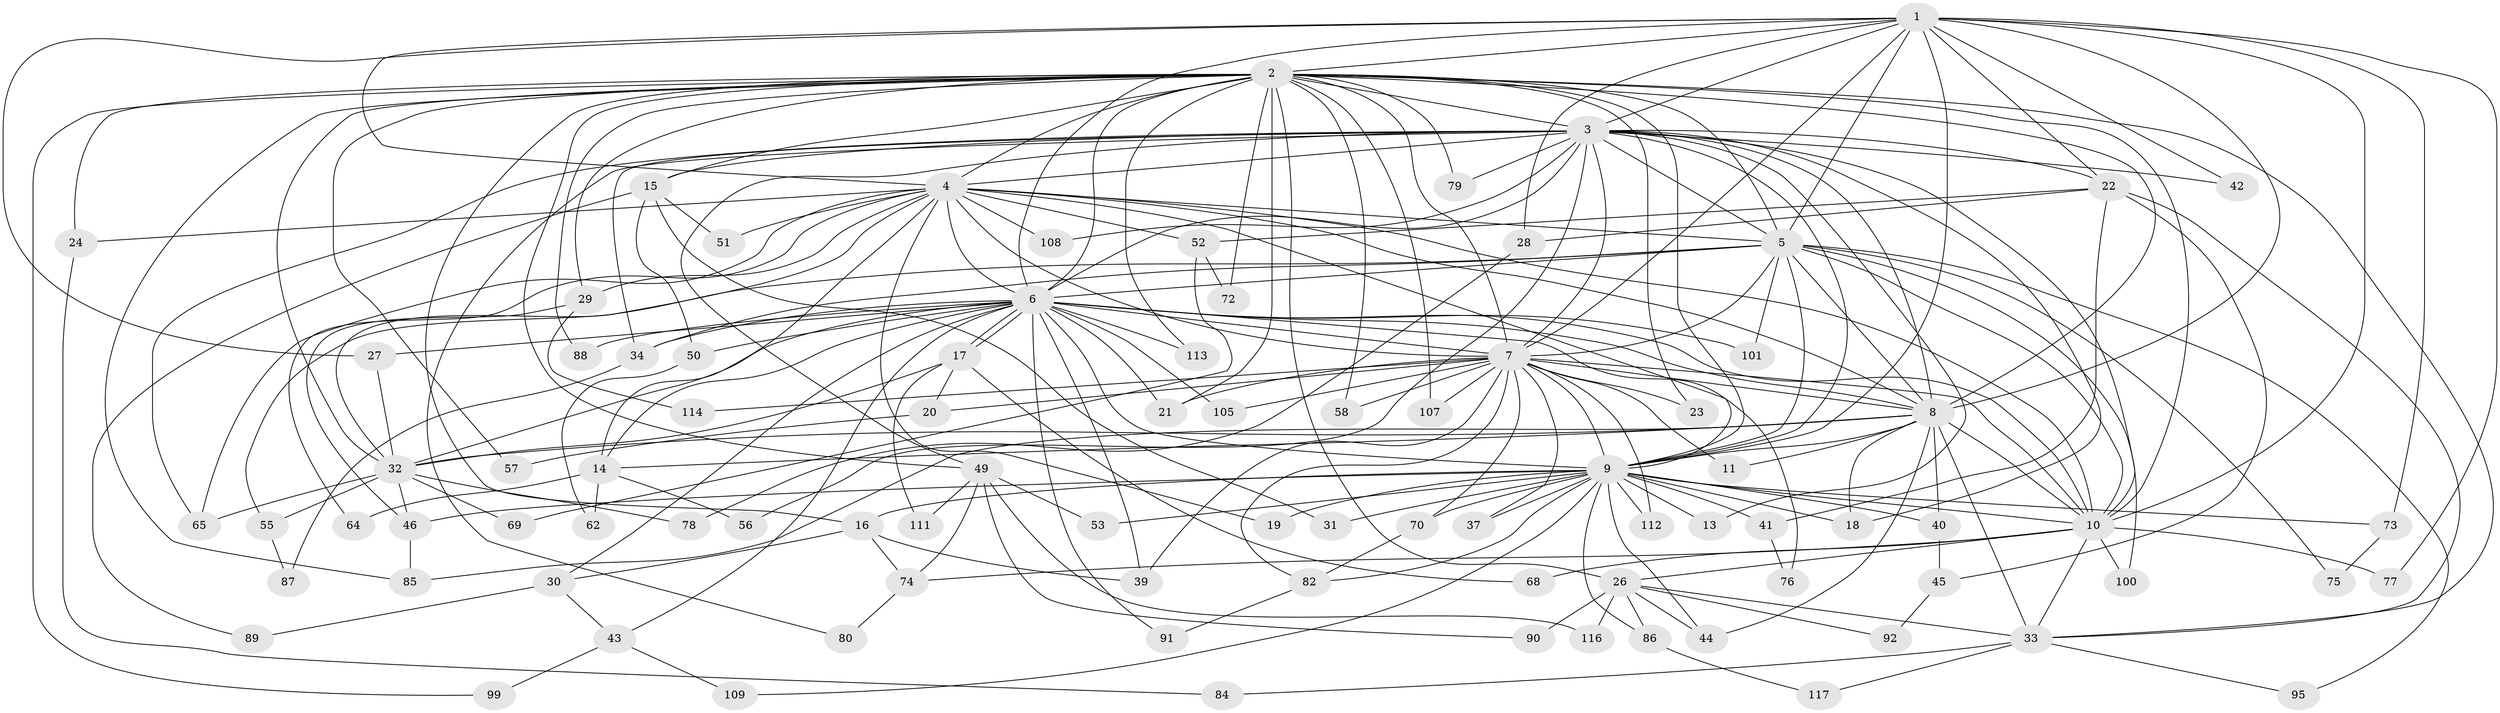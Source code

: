 // Generated by graph-tools (version 1.1) at 2025/23/03/03/25 07:23:43]
// undirected, 89 vertices, 221 edges
graph export_dot {
graph [start="1"]
  node [color=gray90,style=filled];
  1 [super="+93"];
  2 [super="+12"];
  3 [super="+38"];
  4 [super="+71"];
  5 [super="+25"];
  6 [super="+54"];
  7 [super="+106"];
  8 [super="+81"];
  9 [super="+47"];
  10 [super="+67"];
  11;
  13;
  14;
  15 [super="+35"];
  16 [super="+36"];
  17 [super="+60"];
  18 [super="+98"];
  19;
  20;
  21 [super="+104"];
  22 [super="+61"];
  23;
  24;
  26 [super="+59"];
  27;
  28;
  29;
  30 [super="+94"];
  31;
  32 [super="+48"];
  33 [super="+83"];
  34 [super="+66"];
  37;
  39;
  40;
  41;
  42;
  43;
  44 [super="+102"];
  45;
  46 [super="+103"];
  49 [super="+63"];
  50;
  51;
  52;
  53;
  55;
  56;
  57;
  58;
  62;
  64;
  65 [super="+96"];
  68;
  69;
  70;
  72;
  73;
  74 [super="+97"];
  75;
  76;
  77;
  78;
  79;
  80;
  82 [super="+110"];
  84;
  85 [super="+115"];
  86;
  87;
  88;
  89;
  90;
  91;
  92;
  95;
  99;
  100;
  101;
  105;
  107;
  108;
  109;
  111;
  112;
  113;
  114;
  116;
  117;
  1 -- 2;
  1 -- 3;
  1 -- 4;
  1 -- 5;
  1 -- 6;
  1 -- 7;
  1 -- 8;
  1 -- 9 [weight=2];
  1 -- 10;
  1 -- 22;
  1 -- 27;
  1 -- 28;
  1 -- 42;
  1 -- 73;
  1 -- 77;
  2 -- 3 [weight=2];
  2 -- 4;
  2 -- 5;
  2 -- 6;
  2 -- 7;
  2 -- 8;
  2 -- 9;
  2 -- 10;
  2 -- 15;
  2 -- 16;
  2 -- 21;
  2 -- 23;
  2 -- 24;
  2 -- 26;
  2 -- 29;
  2 -- 32;
  2 -- 33;
  2 -- 57;
  2 -- 58;
  2 -- 72;
  2 -- 79;
  2 -- 85;
  2 -- 99;
  2 -- 107;
  2 -- 113;
  2 -- 88;
  2 -- 49;
  3 -- 4;
  3 -- 5;
  3 -- 6;
  3 -- 7;
  3 -- 8;
  3 -- 9 [weight=2];
  3 -- 10 [weight=2];
  3 -- 13;
  3 -- 15 [weight=2];
  3 -- 22;
  3 -- 34;
  3 -- 42;
  3 -- 65;
  3 -- 79;
  3 -- 108;
  3 -- 80;
  3 -- 49;
  3 -- 56;
  3 -- 18;
  4 -- 5;
  4 -- 6;
  4 -- 7;
  4 -- 8;
  4 -- 9;
  4 -- 10;
  4 -- 14;
  4 -- 19;
  4 -- 24;
  4 -- 29;
  4 -- 51;
  4 -- 52;
  4 -- 64;
  4 -- 108;
  4 -- 65;
  4 -- 32;
  5 -- 6 [weight=2];
  5 -- 7;
  5 -- 8;
  5 -- 9;
  5 -- 10;
  5 -- 34;
  5 -- 55;
  5 -- 75;
  5 -- 95;
  5 -- 100;
  5 -- 101;
  6 -- 7;
  6 -- 8;
  6 -- 9 [weight=2];
  6 -- 10;
  6 -- 17;
  6 -- 17;
  6 -- 27;
  6 -- 30 [weight=2];
  6 -- 32;
  6 -- 39;
  6 -- 43;
  6 -- 50;
  6 -- 76;
  6 -- 88;
  6 -- 91;
  6 -- 101;
  6 -- 105;
  6 -- 113;
  6 -- 14;
  6 -- 21;
  6 -- 34;
  7 -- 8;
  7 -- 9;
  7 -- 10;
  7 -- 11;
  7 -- 20;
  7 -- 21;
  7 -- 23;
  7 -- 37;
  7 -- 58;
  7 -- 70;
  7 -- 105;
  7 -- 107;
  7 -- 112;
  7 -- 114;
  7 -- 39;
  7 -- 82;
  8 -- 9;
  8 -- 10;
  8 -- 11;
  8 -- 14;
  8 -- 18;
  8 -- 33;
  8 -- 40;
  8 -- 85;
  8 -- 32;
  8 -- 44;
  9 -- 10;
  9 -- 13;
  9 -- 16 [weight=2];
  9 -- 18;
  9 -- 19;
  9 -- 31;
  9 -- 37;
  9 -- 40;
  9 -- 41;
  9 -- 44;
  9 -- 46;
  9 -- 53;
  9 -- 70;
  9 -- 73;
  9 -- 82;
  9 -- 86;
  9 -- 109;
  9 -- 112;
  10 -- 26;
  10 -- 74;
  10 -- 100;
  10 -- 33;
  10 -- 68;
  10 -- 77;
  14 -- 56;
  14 -- 62;
  14 -- 64;
  15 -- 31;
  15 -- 50;
  15 -- 89;
  15 -- 51;
  16 -- 30;
  16 -- 39;
  16 -- 74;
  17 -- 20;
  17 -- 111;
  17 -- 32;
  17 -- 68;
  20 -- 57;
  22 -- 28;
  22 -- 41;
  22 -- 45;
  22 -- 52;
  22 -- 33;
  24 -- 84;
  26 -- 44;
  26 -- 86;
  26 -- 92;
  26 -- 116;
  26 -- 33;
  26 -- 90;
  27 -- 32;
  28 -- 78;
  29 -- 46;
  29 -- 114;
  30 -- 43;
  30 -- 89;
  32 -- 69;
  32 -- 78;
  32 -- 46;
  32 -- 65;
  32 -- 55;
  33 -- 84;
  33 -- 95;
  33 -- 117;
  34 -- 87;
  40 -- 45;
  41 -- 76;
  43 -- 99;
  43 -- 109;
  45 -- 92;
  46 -- 85;
  49 -- 53;
  49 -- 90;
  49 -- 111;
  49 -- 116;
  49 -- 74;
  50 -- 62;
  52 -- 69;
  52 -- 72;
  55 -- 87;
  70 -- 82;
  73 -- 75;
  74 -- 80;
  82 -- 91;
  86 -- 117;
}
